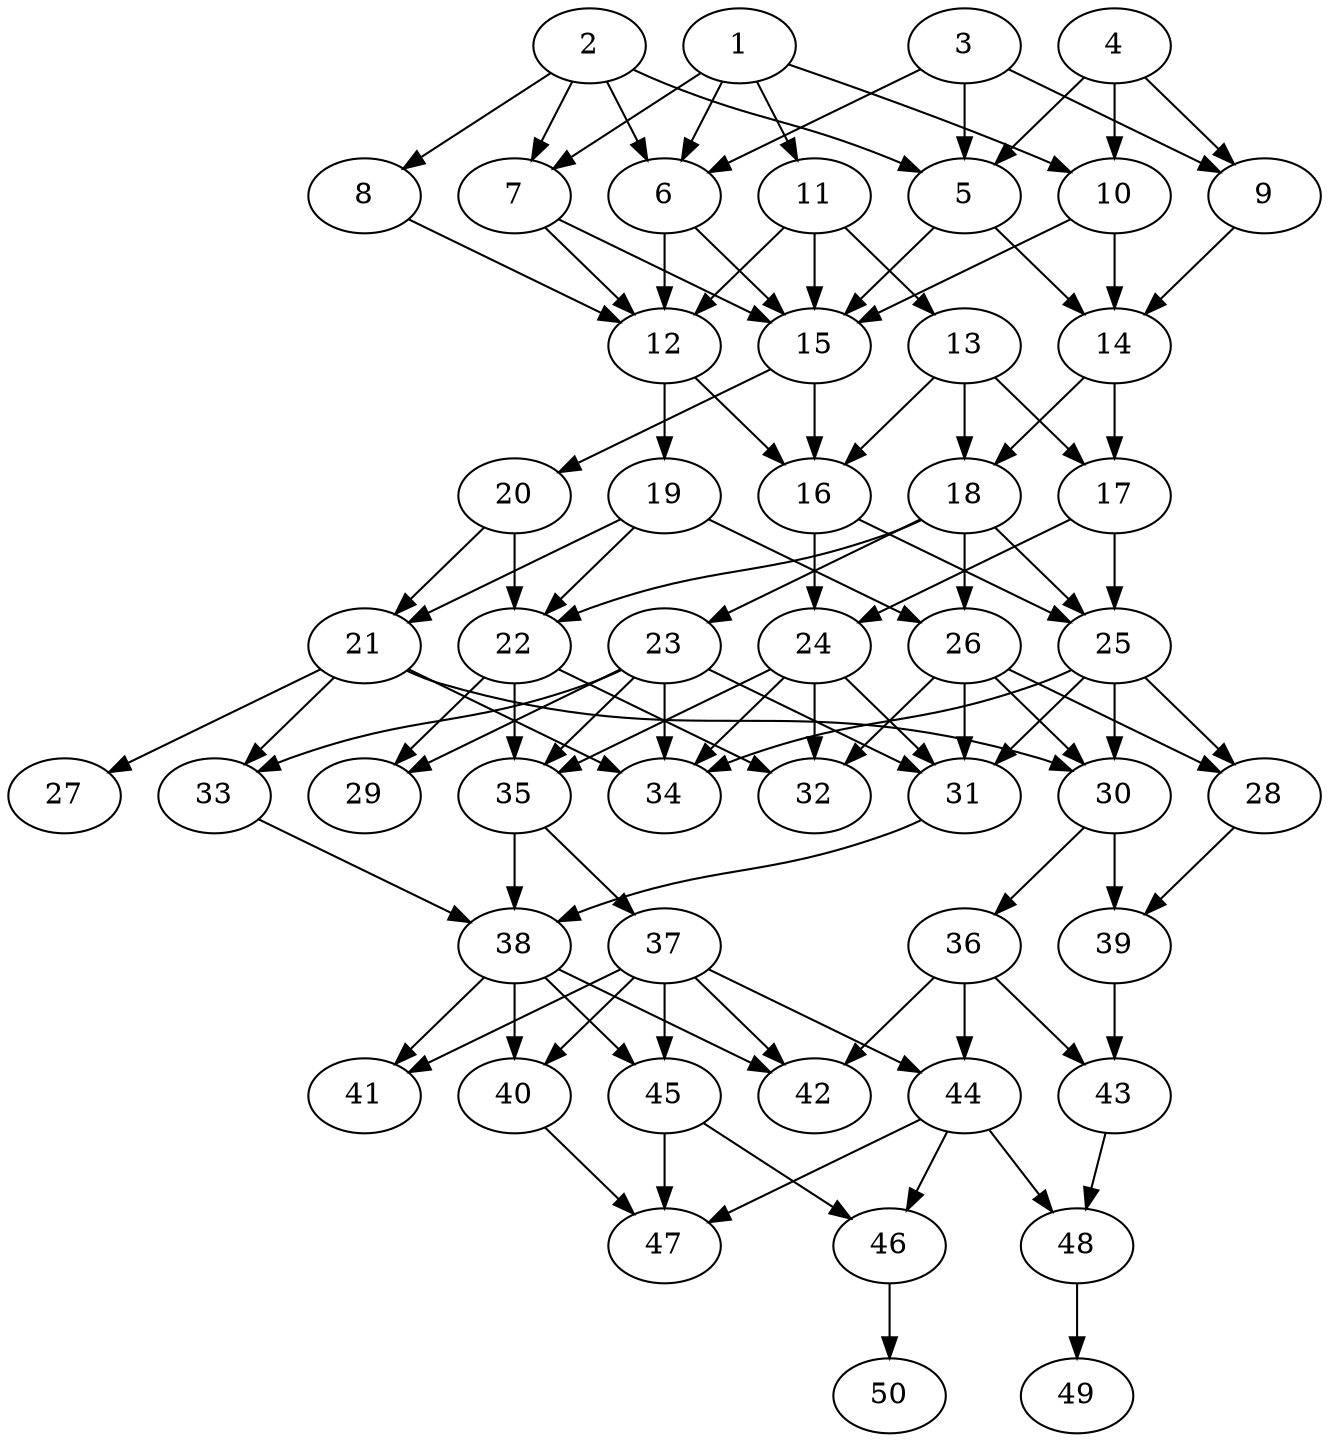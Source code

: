 // DAG automatically generated by daggen at Thu Oct  3 14:07:57 2019
// ./daggen --dot -n 50 --ccr 0.4 --fat 0.5 --regular 0.5 --density 0.6 --mindata 5242880 --maxdata 52428800 
digraph G {
  1 [size="109611520", alpha="0.17", expect_size="43844608"] 
  1 -> 6 [size ="43844608"]
  1 -> 7 [size ="43844608"]
  1 -> 10 [size ="43844608"]
  1 -> 11 [size ="43844608"]
  2 [size="17052160", alpha="0.18", expect_size="6820864"] 
  2 -> 5 [size ="6820864"]
  2 -> 6 [size ="6820864"]
  2 -> 7 [size ="6820864"]
  2 -> 8 [size ="6820864"]
  3 [size="76244480", alpha="0.04", expect_size="30497792"] 
  3 -> 5 [size ="30497792"]
  3 -> 6 [size ="30497792"]
  3 -> 9 [size ="30497792"]
  4 [size="125414400", alpha="0.02", expect_size="50165760"] 
  4 -> 5 [size ="50165760"]
  4 -> 9 [size ="50165760"]
  4 -> 10 [size ="50165760"]
  5 [size="42821120", alpha="0.03", expect_size="17128448"] 
  5 -> 14 [size ="17128448"]
  5 -> 15 [size ="17128448"]
  6 [size="28170240", alpha="0.16", expect_size="11268096"] 
  6 -> 12 [size ="11268096"]
  6 -> 15 [size ="11268096"]
  7 [size="35233280", alpha="0.12", expect_size="14093312"] 
  7 -> 12 [size ="14093312"]
  7 -> 15 [size ="14093312"]
  8 [size="54981120", alpha="0.16", expect_size="21992448"] 
  8 -> 12 [size ="21992448"]
  9 [size="87393280", alpha="0.14", expect_size="34957312"] 
  9 -> 14 [size ="34957312"]
  10 [size="111127040", alpha="0.14", expect_size="44450816"] 
  10 -> 14 [size ="44450816"]
  10 -> 15 [size ="44450816"]
  11 [size="130964480", alpha="0.05", expect_size="52385792"] 
  11 -> 12 [size ="52385792"]
  11 -> 13 [size ="52385792"]
  11 -> 15 [size ="52385792"]
  12 [size="115115520", alpha="0.02", expect_size="46046208"] 
  12 -> 16 [size ="46046208"]
  12 -> 19 [size ="46046208"]
  13 [size="104192000", alpha="0.16", expect_size="41676800"] 
  13 -> 16 [size ="41676800"]
  13 -> 17 [size ="41676800"]
  13 -> 18 [size ="41676800"]
  14 [size="125719040", alpha="0.05", expect_size="50287616"] 
  14 -> 17 [size ="50287616"]
  14 -> 18 [size ="50287616"]
  15 [size="21365760", alpha="0.11", expect_size="8546304"] 
  15 -> 16 [size ="8546304"]
  15 -> 20 [size ="8546304"]
  16 [size="38663680", alpha="0.13", expect_size="15465472"] 
  16 -> 24 [size ="15465472"]
  16 -> 25 [size ="15465472"]
  17 [size="14325760", alpha="0.09", expect_size="5730304"] 
  17 -> 24 [size ="5730304"]
  17 -> 25 [size ="5730304"]
  18 [size="86092800", alpha="0.16", expect_size="34437120"] 
  18 -> 22 [size ="34437120"]
  18 -> 23 [size ="34437120"]
  18 -> 25 [size ="34437120"]
  18 -> 26 [size ="34437120"]
  19 [size="61834240", alpha="0.11", expect_size="24733696"] 
  19 -> 21 [size ="24733696"]
  19 -> 22 [size ="24733696"]
  19 -> 26 [size ="24733696"]
  20 [size="25487360", alpha="0.15", expect_size="10194944"] 
  20 -> 21 [size ="10194944"]
  20 -> 22 [size ="10194944"]
  21 [size="107719680", alpha="0.16", expect_size="43087872"] 
  21 -> 27 [size ="43087872"]
  21 -> 30 [size ="43087872"]
  21 -> 33 [size ="43087872"]
  21 -> 34 [size ="43087872"]
  22 [size="19453440", alpha="0.17", expect_size="7781376"] 
  22 -> 29 [size ="7781376"]
  22 -> 32 [size ="7781376"]
  22 -> 35 [size ="7781376"]
  23 [size="29363200", alpha="0.09", expect_size="11745280"] 
  23 -> 29 [size ="11745280"]
  23 -> 31 [size ="11745280"]
  23 -> 33 [size ="11745280"]
  23 -> 34 [size ="11745280"]
  23 -> 35 [size ="11745280"]
  24 [size="123399680", alpha="0.00", expect_size="49359872"] 
  24 -> 31 [size ="49359872"]
  24 -> 32 [size ="49359872"]
  24 -> 34 [size ="49359872"]
  24 -> 35 [size ="49359872"]
  25 [size="33643520", alpha="0.16", expect_size="13457408"] 
  25 -> 28 [size ="13457408"]
  25 -> 30 [size ="13457408"]
  25 -> 31 [size ="13457408"]
  25 -> 34 [size ="13457408"]
  26 [size="96414720", alpha="0.15", expect_size="38565888"] 
  26 -> 28 [size ="38565888"]
  26 -> 30 [size ="38565888"]
  26 -> 31 [size ="38565888"]
  26 -> 32 [size ="38565888"]
  27 [size="55444480", alpha="0.17", expect_size="22177792"] 
  28 [size="107688960", alpha="0.07", expect_size="43075584"] 
  28 -> 39 [size ="43075584"]
  29 [size="83238400", alpha="0.09", expect_size="33295360"] 
  30 [size="29038080", alpha="0.08", expect_size="11615232"] 
  30 -> 36 [size ="11615232"]
  30 -> 39 [size ="11615232"]
  31 [size="118013440", alpha="0.06", expect_size="47205376"] 
  31 -> 38 [size ="47205376"]
  32 [size="92776960", alpha="0.02", expect_size="37110784"] 
  33 [size="75235840", alpha="0.14", expect_size="30094336"] 
  33 -> 38 [size ="30094336"]
  34 [size="128532480", alpha="0.04", expect_size="51412992"] 
  35 [size="129044480", alpha="0.16", expect_size="51617792"] 
  35 -> 37 [size ="51617792"]
  35 -> 38 [size ="51617792"]
  36 [size="106488320", alpha="0.12", expect_size="42595328"] 
  36 -> 42 [size ="42595328"]
  36 -> 43 [size ="42595328"]
  36 -> 44 [size ="42595328"]
  37 [size="75924480", alpha="0.09", expect_size="30369792"] 
  37 -> 40 [size ="30369792"]
  37 -> 41 [size ="30369792"]
  37 -> 42 [size ="30369792"]
  37 -> 44 [size ="30369792"]
  37 -> 45 [size ="30369792"]
  38 [size="59484160", alpha="0.18", expect_size="23793664"] 
  38 -> 40 [size ="23793664"]
  38 -> 41 [size ="23793664"]
  38 -> 42 [size ="23793664"]
  38 -> 45 [size ="23793664"]
  39 [size="99038720", alpha="0.15", expect_size="39615488"] 
  39 -> 43 [size ="39615488"]
  40 [size="32947200", alpha="0.14", expect_size="13178880"] 
  40 -> 47 [size ="13178880"]
  41 [size="77196800", alpha="0.09", expect_size="30878720"] 
  42 [size="113712640", alpha="0.05", expect_size="45485056"] 
  43 [size="126543360", alpha="0.04", expect_size="50617344"] 
  43 -> 48 [size ="50617344"]
  44 [size="88808960", alpha="0.02", expect_size="35523584"] 
  44 -> 46 [size ="35523584"]
  44 -> 47 [size ="35523584"]
  44 -> 48 [size ="35523584"]
  45 [size="113121280", alpha="0.04", expect_size="45248512"] 
  45 -> 46 [size ="45248512"]
  45 -> 47 [size ="45248512"]
  46 [size="89774080", alpha="0.19", expect_size="35909632"] 
  46 -> 50 [size ="35909632"]
  47 [size="44326400", alpha="0.01", expect_size="17730560"] 
  48 [size="95964160", alpha="0.00", expect_size="38385664"] 
  48 -> 49 [size ="38385664"]
  49 [size="81745920", alpha="0.11", expect_size="32698368"] 
  50 [size="50396160", alpha="0.04", expect_size="20158464"] 
}
